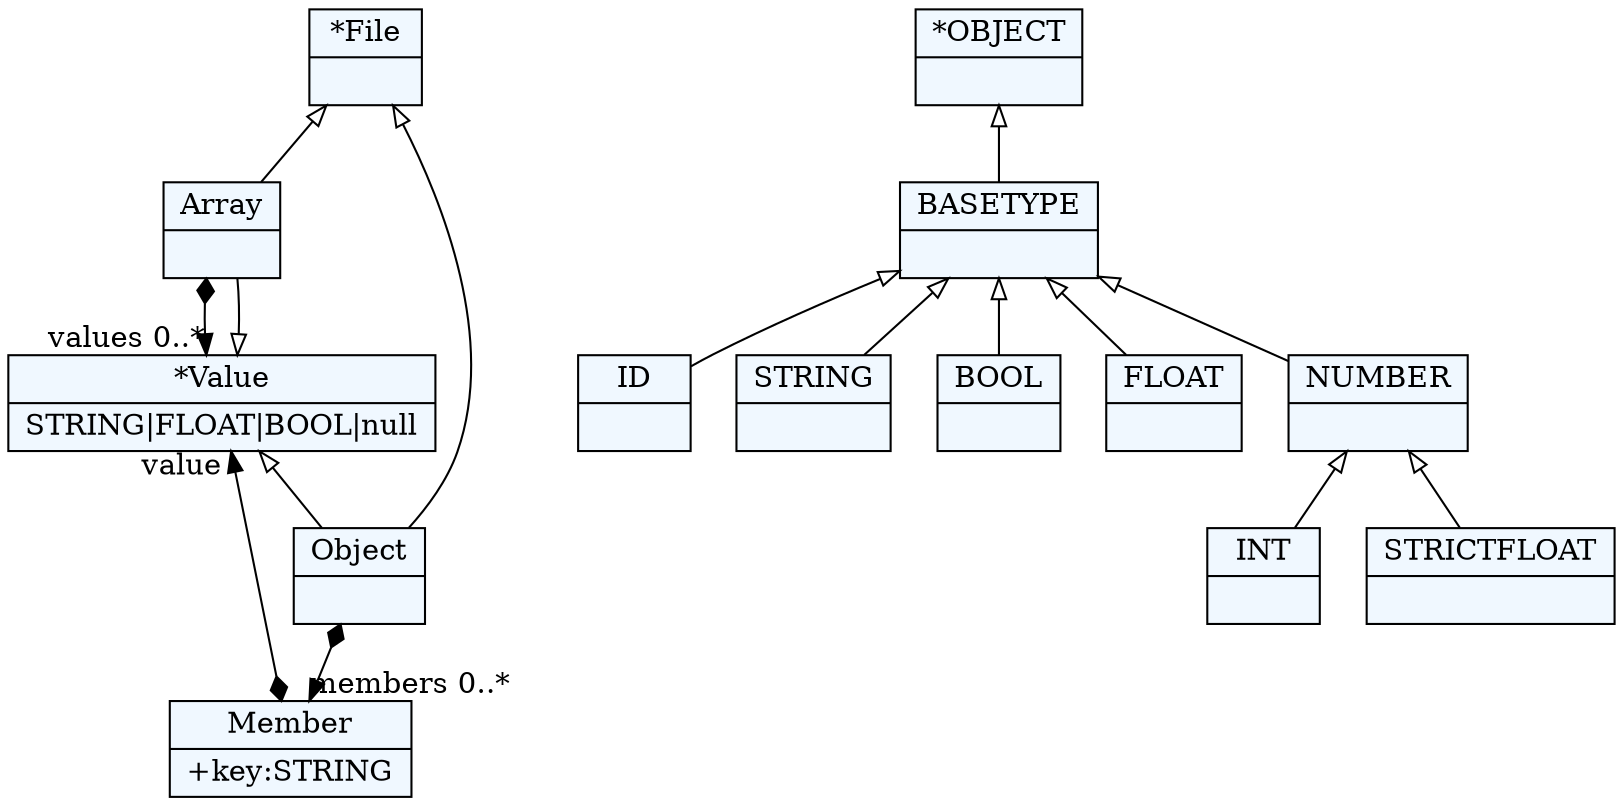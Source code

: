 
    digraph xtext {
    fontname = "Bitstream Vera Sans"
    fontsize = 8
    node[
        shape=record,
        style=filled,
        fillcolor=aliceblue
    ]
    nodesep = 0.3
    edge[dir=black,arrowtail=empty]


34413704[ label="{*File|}"]
34413704 -> 34419592 [dir=back]
34413704 -> 35703352 [dir=back]

34419592 -> 34417592[arrowtail=diamond, dir=both, headlabel="values 0..*"]
34419592[ label="{Array|}"]

34417592[ label="{*Value|STRING\|FLOAT\|BOOL\|null}"]
34417592 -> 35703352 [dir=back]
34417592 -> 34419592 [dir=back]

35703352 -> 34983928[arrowtail=diamond, dir=both, headlabel="members 0..*"]
35703352[ label="{Object|}"]

34983928 -> 34417592[arrowtail=diamond, dir=both, headlabel="value "]
34983928[ label="{Member|+key:STRING\l}"]

35063432[ label="{ID|}"]

35068376[ label="{STRING|}"]

35009496[ label="{BOOL|}"]

35015032[ label="{INT|}"]

35082904[ label="{FLOAT|}"]

35088440[ label="{STRICTFLOAT|}"]

34985976[ label="{NUMBER|}"]
34985976 -> 35088440 [dir=back]
34985976 -> 35015032 [dir=back]

34991512[ label="{BASETYPE|}"]
34991512 -> 34985976 [dir=back]
34991512 -> 35082904 [dir=back]
34991512 -> 35009496 [dir=back]
34991512 -> 35063432 [dir=back]
34991512 -> 35068376 [dir=back]

34997048[ label="{*OBJECT|}"]
34997048 -> 34991512 [dir=back]


}
